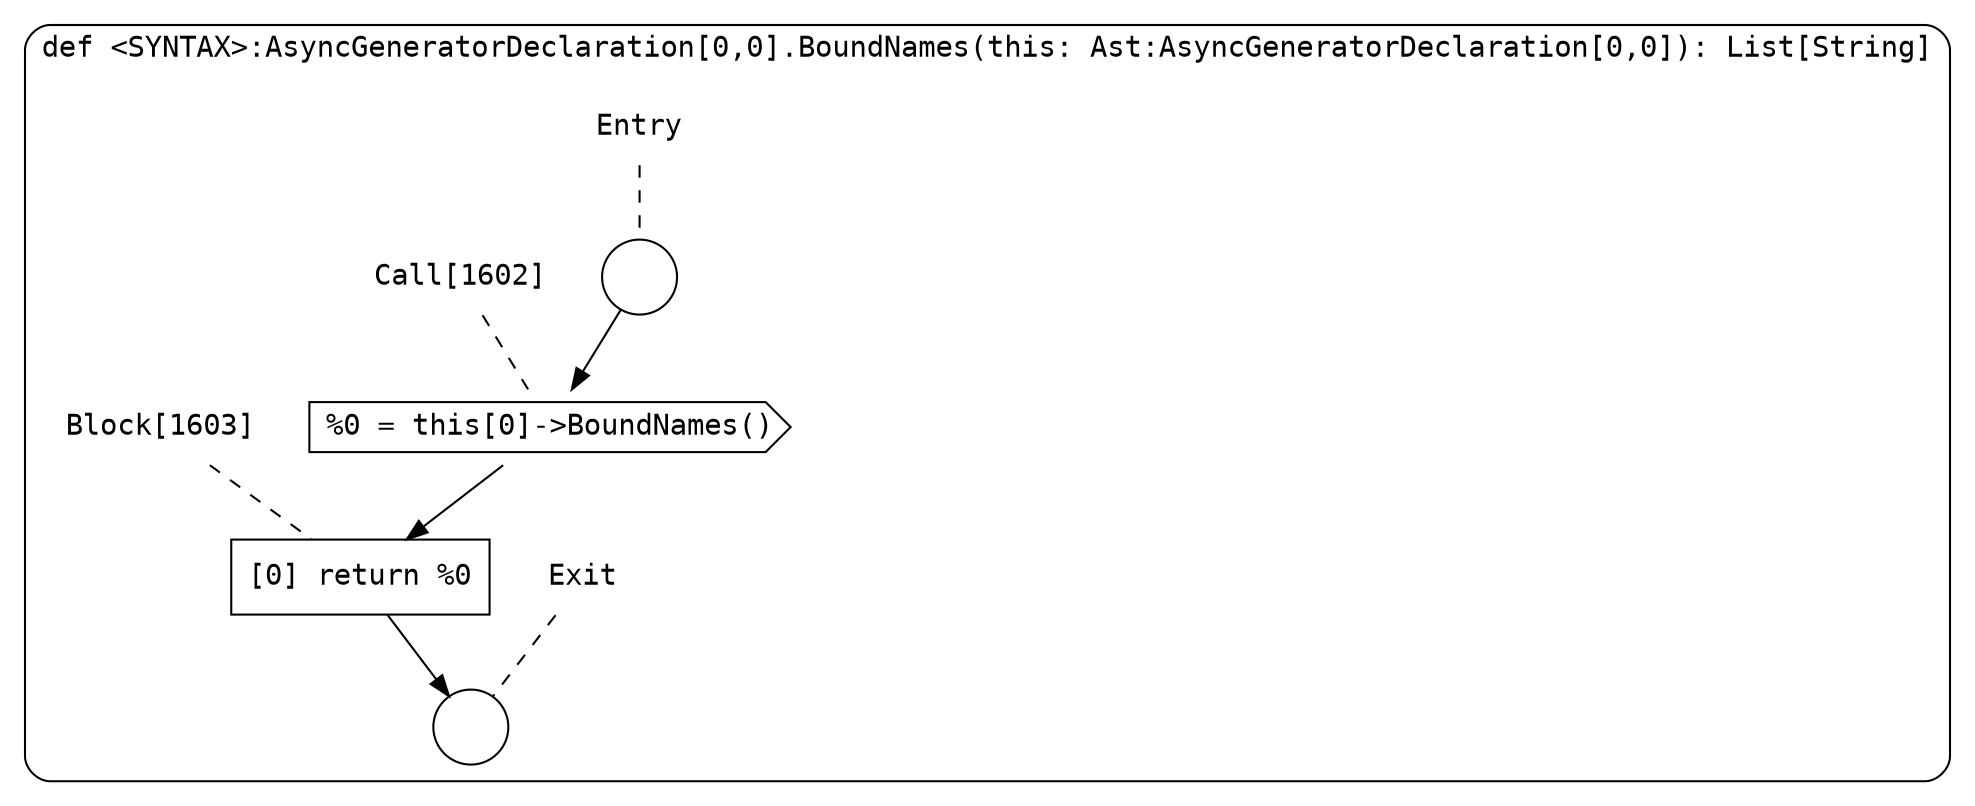 digraph {
  graph [fontname = "Consolas"]
  node [fontname = "Consolas"]
  edge [fontname = "Consolas"]
  subgraph cluster213 {
    label = "def <SYNTAX>:AsyncGeneratorDeclaration[0,0].BoundNames(this: Ast:AsyncGeneratorDeclaration[0,0]): List[String]"
    style = rounded
    cluster213_entry_name [shape=none, label=<<font color="black">Entry</font>>]
    cluster213_entry_name -> cluster213_entry [arrowhead=none, color="black", style=dashed]
    cluster213_entry [shape=circle label=" " color="black" fillcolor="white" style=filled]
    cluster213_entry -> node1602 [color="black"]
    cluster213_exit_name [shape=none, label=<<font color="black">Exit</font>>]
    cluster213_exit_name -> cluster213_exit [arrowhead=none, color="black", style=dashed]
    cluster213_exit [shape=circle label=" " color="black" fillcolor="white" style=filled]
    node1602_name [shape=none, label=<<font color="black">Call[1602]</font>>]
    node1602_name -> node1602 [arrowhead=none, color="black", style=dashed]
    node1602 [shape=cds, label=<<font color="black">%0 = this[0]-&gt;BoundNames()</font>> color="black" fillcolor="white", style=filled]
    node1602 -> node1603 [color="black"]
    node1603_name [shape=none, label=<<font color="black">Block[1603]</font>>]
    node1603_name -> node1603 [arrowhead=none, color="black", style=dashed]
    node1603 [shape=box, label=<<font color="black">[0] return %0<BR ALIGN="LEFT"/></font>> color="black" fillcolor="white", style=filled]
    node1603 -> cluster213_exit [color="black"]
  }
}